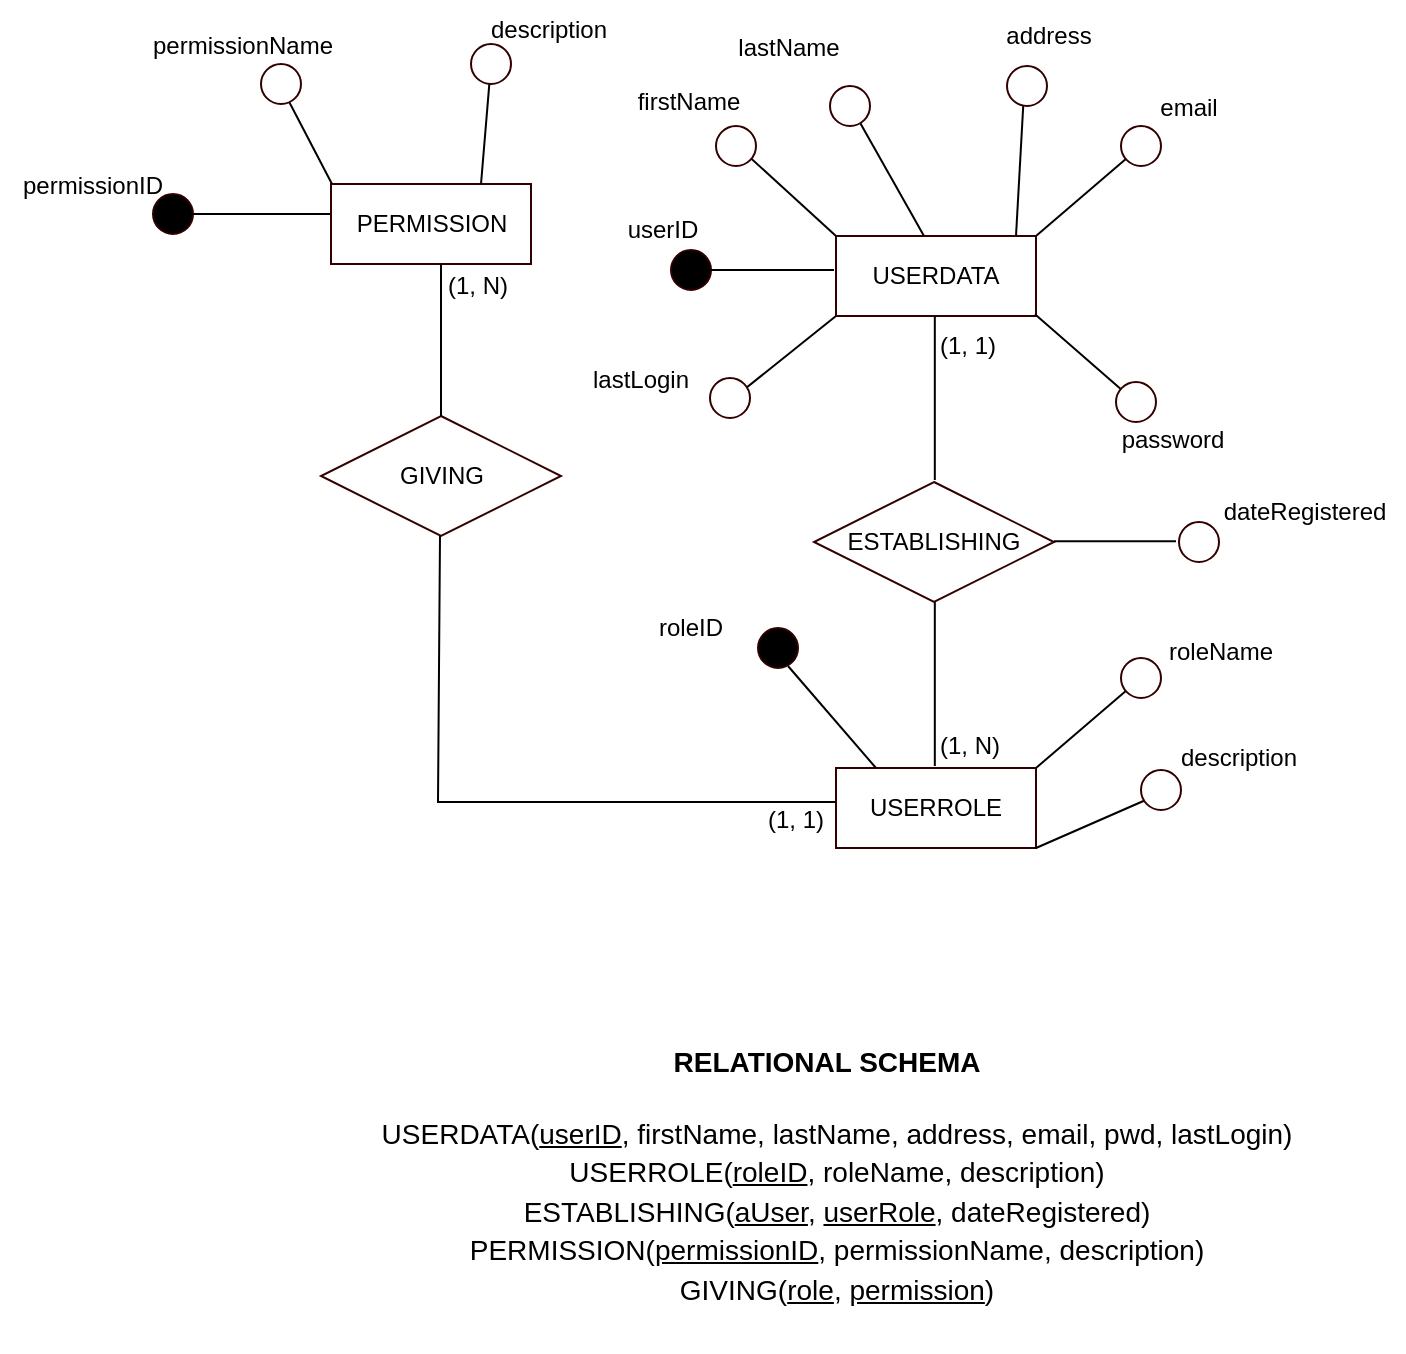 <mxfile version="24.6.1" type="device">
  <diagram id="R2lEEEUBdFMjLlhIrx00" name="Page-1">
    <mxGraphModel dx="1790" dy="-522" grid="1" gridSize="10" guides="1" tooltips="1" connect="1" arrows="1" fold="1" page="1" pageScale="1" pageWidth="850" pageHeight="1100" math="0" shadow="0" extFonts="Permanent Marker^https://fonts.googleapis.com/css?family=Permanent+Marker">
      <root>
        <mxCell id="0" />
        <mxCell id="1" parent="0" />
        <mxCell id="qnkbcpYswVgYUXXukxZf-1" style="edgeStyle=none;rounded=0;orthogonalLoop=1;jettySize=auto;html=1;exitX=0.75;exitY=0;exitDx=0;exitDy=0;startArrow=none;" parent="1" source="qnkbcpYswVgYUXXukxZf-7" edge="1">
          <mxGeometry relative="1" as="geometry">
            <mxPoint x="-356.5" y="1486" as="targetPoint" />
          </mxGeometry>
        </mxCell>
        <mxCell id="qnkbcpYswVgYUXXukxZf-3" value="PERMISSION" style="whiteSpace=wrap;html=1;align=center;shadow=0;sketch=0;fillStyle=solid;strokeColor=#330000;strokeWidth=1;fillColor=#FFFFFF;" parent="1" vertex="1">
          <mxGeometry x="-436.5" y="1546" width="100" height="40" as="geometry" />
        </mxCell>
        <mxCell id="qnkbcpYswVgYUXXukxZf-5" value="permissionName" style="text;html=1;align=center;verticalAlign=middle;resizable=0;points=[];autosize=1;strokeColor=none;fillColor=none;" parent="1" vertex="1">
          <mxGeometry x="-536.5" y="1462" width="110" height="30" as="geometry" />
        </mxCell>
        <mxCell id="qnkbcpYswVgYUXXukxZf-6" value="" style="edgeStyle=none;rounded=0;orthogonalLoop=1;jettySize=auto;html=1;exitX=0.75;exitY=0;exitDx=0;exitDy=0;endArrow=none;" parent="1" source="qnkbcpYswVgYUXXukxZf-3" target="qnkbcpYswVgYUXXukxZf-7" edge="1">
          <mxGeometry relative="1" as="geometry">
            <mxPoint x="-356.5" y="1486" as="targetPoint" />
            <mxPoint x="-361.5" y="1546" as="sourcePoint" />
          </mxGeometry>
        </mxCell>
        <mxCell id="qnkbcpYswVgYUXXukxZf-7" value="" style="ellipse;whiteSpace=wrap;html=1;fillColor=#FFFFFF;strokeColor=#330000;shadow=0;sketch=0;fillStyle=solid;strokeWidth=1;" parent="1" vertex="1">
          <mxGeometry x="-366.5" y="1476" width="20" height="20" as="geometry" />
        </mxCell>
        <mxCell id="qnkbcpYswVgYUXXukxZf-9" value="description" style="text;html=1;align=center;verticalAlign=middle;resizable=0;points=[];autosize=1;strokeColor=none;fillColor=none;" parent="1" vertex="1">
          <mxGeometry x="-368.5" y="1454" width="80" height="30" as="geometry" />
        </mxCell>
        <mxCell id="qnkbcpYswVgYUXXukxZf-21" value="GIVING" style="shape=rhombus;perimeter=rhombusPerimeter;whiteSpace=wrap;html=1;align=center;shadow=0;sketch=0;fillStyle=solid;strokeColor=#330000;strokeWidth=1;fillColor=#FFFFFF;" parent="1" vertex="1">
          <mxGeometry x="-441.5" y="1662" width="120" height="60" as="geometry" />
        </mxCell>
        <mxCell id="qnkbcpYswVgYUXXukxZf-22" value="" style="endArrow=none;html=1;rounded=0;" parent="1" target="qnkbcpYswVgYUXXukxZf-21" edge="1">
          <mxGeometry relative="1" as="geometry">
            <mxPoint x="-381.5" y="1586" as="sourcePoint" />
            <mxPoint x="-306.5" y="1586" as="targetPoint" />
          </mxGeometry>
        </mxCell>
        <mxCell id="qnkbcpYswVgYUXXukxZf-23" value="(1, N)" style="resizable=0;html=1;align=left;verticalAlign=bottom;shadow=0;sketch=0;fillStyle=solid;strokeColor=#330000;strokeWidth=1;fillColor=#FFFFFF;" parent="qnkbcpYswVgYUXXukxZf-22" connectable="0" vertex="1">
          <mxGeometry x="-1" relative="1" as="geometry">
            <mxPoint x="1" y="19" as="offset" />
          </mxGeometry>
        </mxCell>
        <mxCell id="qnkbcpYswVgYUXXukxZf-24" value="USERDATA" style="whiteSpace=wrap;html=1;align=center;shadow=0;sketch=0;fillStyle=solid;strokeColor=#330000;strokeWidth=1;fillColor=#FFFFFF;" parent="1" vertex="1">
          <mxGeometry x="-184" y="1572" width="100" height="40" as="geometry" />
        </mxCell>
        <mxCell id="qnkbcpYswVgYUXXukxZf-52" value="" style="endArrow=none;html=1;rounded=0;" parent="1" edge="1">
          <mxGeometry relative="1" as="geometry">
            <mxPoint x="-134.59" y="1694" as="sourcePoint" />
            <mxPoint x="-134.59" y="1612" as="targetPoint" />
          </mxGeometry>
        </mxCell>
        <mxCell id="qnkbcpYswVgYUXXukxZf-53" value="(1, 1)" style="resizable=0;html=1;align=left;verticalAlign=bottom;shadow=0;sketch=0;fillStyle=solid;strokeColor=#330000;strokeWidth=1;fillColor=#FFFFFF;" parent="qnkbcpYswVgYUXXukxZf-52" connectable="0" vertex="1">
          <mxGeometry x="-1" relative="1" as="geometry">
            <mxPoint x="1" y="-59" as="offset" />
          </mxGeometry>
        </mxCell>
        <mxCell id="qnkbcpYswVgYUXXukxZf-54" value="ESTABLISHING" style="shape=rhombus;perimeter=rhombusPerimeter;whiteSpace=wrap;html=1;align=center;shadow=0;sketch=0;fillStyle=solid;strokeColor=#330000;strokeWidth=1;fillColor=#FFFFFF;" parent="1" vertex="1">
          <mxGeometry x="-195" y="1695" width="120" height="60" as="geometry" />
        </mxCell>
        <mxCell id="qnkbcpYswVgYUXXukxZf-55" value="" style="endArrow=none;html=1;rounded=0;" parent="1" edge="1">
          <mxGeometry relative="1" as="geometry">
            <mxPoint x="-134.59" y="1837" as="sourcePoint" />
            <mxPoint x="-134.59" y="1755" as="targetPoint" />
          </mxGeometry>
        </mxCell>
        <mxCell id="qnkbcpYswVgYUXXukxZf-56" value="(1, N)" style="resizable=0;html=1;align=left;verticalAlign=bottom;shadow=0;sketch=0;fillStyle=solid;strokeColor=#330000;strokeWidth=1;fillColor=#FFFFFF;" parent="qnkbcpYswVgYUXXukxZf-55" connectable="0" vertex="1">
          <mxGeometry x="-1" relative="1" as="geometry">
            <mxPoint x="1" y="-2" as="offset" />
          </mxGeometry>
        </mxCell>
        <mxCell id="qnkbcpYswVgYUXXukxZf-57" value="USERROLE" style="whiteSpace=wrap;html=1;align=center;shadow=0;sketch=0;fillStyle=solid;strokeColor=#330000;strokeWidth=1;fillColor=#FFFFFF;" parent="1" vertex="1">
          <mxGeometry x="-184" y="1838" width="100" height="40" as="geometry" />
        </mxCell>
        <mxCell id="qnkbcpYswVgYUXXukxZf-64" value="" style="endArrow=none;html=1;rounded=0;" parent="1" edge="1">
          <mxGeometry width="50" height="50" relative="1" as="geometry">
            <mxPoint x="-164" y="1838" as="sourcePoint" />
            <mxPoint x="-208" y="1787" as="targetPoint" />
          </mxGeometry>
        </mxCell>
        <mxCell id="qnkbcpYswVgYUXXukxZf-65" value="" style="ellipse;whiteSpace=wrap;html=1;fillColor=#000000;strokeColor=#330000;shadow=0;sketch=0;fillStyle=solid;strokeWidth=1;" parent="1" vertex="1">
          <mxGeometry x="-223" y="1768" width="20" height="20" as="geometry" />
        </mxCell>
        <mxCell id="qnkbcpYswVgYUXXukxZf-66" value="roleID" style="text;html=1;align=center;verticalAlign=middle;resizable=0;points=[];autosize=1;strokeColor=none;fillColor=none;flipV=1;" parent="1" vertex="1">
          <mxGeometry x="-287" y="1753" width="60" height="30" as="geometry" />
        </mxCell>
        <mxCell id="qnkbcpYswVgYUXXukxZf-79" value="" style="endArrow=none;html=1;rounded=0;exitX=0;exitY=1;exitDx=0;exitDy=0;" parent="1" edge="1">
          <mxGeometry width="50" height="50" relative="1" as="geometry">
            <mxPoint x="-84.5" y="1611.071" as="sourcePoint" />
            <mxPoint x="-41.071" y="1649" as="targetPoint" />
          </mxGeometry>
        </mxCell>
        <mxCell id="qnkbcpYswVgYUXXukxZf-80" value="" style="ellipse;whiteSpace=wrap;html=1;aspect=fixed;shadow=0;sketch=0;fillStyle=solid;strokeColor=#330000;strokeWidth=1;fillColor=#FFFFFF;" parent="1" vertex="1">
          <mxGeometry x="-44" y="1645" width="20" height="20" as="geometry" />
        </mxCell>
        <mxCell id="qnkbcpYswVgYUXXukxZf-81" value="" style="endArrow=none;html=1;rounded=0;entryX=0.25;entryY=0;entryDx=0;entryDy=0;" parent="1" edge="1">
          <mxGeometry width="50" height="50" relative="1" as="geometry">
            <mxPoint x="-230" y="1530" as="sourcePoint" />
            <mxPoint x="-184" y="1572" as="targetPoint" />
          </mxGeometry>
        </mxCell>
        <mxCell id="qnkbcpYswVgYUXXukxZf-82" value="" style="ellipse;whiteSpace=wrap;html=1;aspect=fixed;shadow=0;sketch=0;fillStyle=solid;strokeColor=#330000;strokeWidth=1;fillColor=#FFFFFF;flipV=0;flipH=1;perimeterSpacing=0;" parent="1" vertex="1">
          <mxGeometry x="-244" y="1517" width="20" height="20" as="geometry" />
        </mxCell>
        <mxCell id="qnkbcpYswVgYUXXukxZf-83" value="firstName" style="text;html=1;align=center;verticalAlign=middle;resizable=0;points=[];autosize=1;strokeColor=none;fillColor=none;flipV=0;flipH=1;" parent="1" vertex="1">
          <mxGeometry x="-293.5" y="1490" width="70" height="30" as="geometry" />
        </mxCell>
        <mxCell id="qnkbcpYswVgYUXXukxZf-84" value="" style="endArrow=none;html=1;rounded=0;" parent="1" source="wjAkED6nvlg-zErOQbDe-1" edge="1">
          <mxGeometry width="50" height="50" relative="1" as="geometry">
            <mxPoint x="-30" y="1530" as="sourcePoint" />
            <mxPoint x="-84" y="1572" as="targetPoint" />
          </mxGeometry>
        </mxCell>
        <mxCell id="qnkbcpYswVgYUXXukxZf-91" value="password" style="text;html=1;align=center;verticalAlign=middle;resizable=0;points=[];autosize=1;strokeColor=none;fillColor=none;" parent="1" vertex="1">
          <mxGeometry x="-51.5" y="1659" width="70" height="30" as="geometry" />
        </mxCell>
        <mxCell id="qnkbcpYswVgYUXXukxZf-93" value="&lt;p style=&quot;line-height: 140%;&quot;&gt;USERDATA(&lt;u&gt;userID&lt;/u&gt;, firstName, lastName, address, email, pwd,&amp;nbsp;lastLogin)&lt;br&gt;USERROLE(&lt;u&gt;roleID&lt;/u&gt;, roleName, description)&lt;br style=&quot;border-color: var(--border-color);&quot;&gt;ESTABLISHING(&lt;u&gt;aUser&lt;/u&gt;, &lt;u&gt;userRole&lt;/u&gt;, dateRegistered)&lt;br&gt;PERMISSION(&lt;u&gt;permissionID&lt;/u&gt;, permissionName, description)&lt;br style=&quot;border-color: var(--border-color);&quot;&gt;GIVING(&lt;u&gt;role&lt;/u&gt;, &lt;u&gt;permission&lt;/u&gt;)&lt;br&gt;&lt;/p&gt;" style="text;html=1;align=center;verticalAlign=middle;resizable=0;points=[];autosize=1;strokeColor=none;fillColor=none;fontSize=14;" parent="1" vertex="1">
          <mxGeometry x="-424" y="1990" width="480" height="140" as="geometry" />
        </mxCell>
        <mxCell id="qnkbcpYswVgYUXXukxZf-94" value="&lt;b&gt;RELATIONAL SCHEMA&lt;/b&gt;" style="text;html=1;align=center;verticalAlign=middle;resizable=0;points=[];autosize=1;strokeColor=none;fillColor=none;fontSize=14;" parent="1" vertex="1">
          <mxGeometry x="-279" y="1970" width="180" height="30" as="geometry" />
        </mxCell>
        <mxCell id="qnkbcpYswVgYUXXukxZf-109" value="userID" style="text;html=1;align=center;verticalAlign=middle;resizable=0;points=[];autosize=1;strokeColor=none;fillColor=none;" parent="1" vertex="1">
          <mxGeometry x="-301.5" y="1554" width="60" height="30" as="geometry" />
        </mxCell>
        <mxCell id="qnkbcpYswVgYUXXukxZf-111" value="" style="ellipse;whiteSpace=wrap;html=1;fillColor=#000000;strokeColor=#330000;shadow=0;sketch=0;fillStyle=solid;strokeWidth=1;" parent="1" vertex="1">
          <mxGeometry x="-266.5" y="1579" width="20" height="20" as="geometry" />
        </mxCell>
        <mxCell id="_5VOcHzDF0HncIoxCs4c-4" value="" style="endArrow=none;html=1;rounded=0;" parent="1" edge="1">
          <mxGeometry relative="1" as="geometry">
            <mxPoint x="-184" y="1855" as="sourcePoint" />
            <mxPoint x="-382" y="1722" as="targetPoint" />
            <Array as="points">
              <mxPoint x="-313" y="1855" />
              <mxPoint x="-383" y="1855" />
            </Array>
          </mxGeometry>
        </mxCell>
        <mxCell id="_5VOcHzDF0HncIoxCs4c-5" value="(1, 1)" style="resizable=0;html=1;align=left;verticalAlign=bottom;shadow=0;sketch=0;fillStyle=solid;strokeColor=#330000;strokeWidth=1;fillColor=#FFFFFF;" parent="_5VOcHzDF0HncIoxCs4c-4" connectable="0" vertex="1">
          <mxGeometry x="-1" relative="1" as="geometry">
            <mxPoint x="-36" y="17" as="offset" />
          </mxGeometry>
        </mxCell>
        <mxCell id="_5VOcHzDF0HncIoxCs4c-7" value="" style="endArrow=none;html=1;rounded=0;" parent="1" edge="1">
          <mxGeometry width="50" height="50" relative="1" as="geometry">
            <mxPoint x="-234" y="1652" as="sourcePoint" />
            <mxPoint x="-184" y="1612" as="targetPoint" />
          </mxGeometry>
        </mxCell>
        <mxCell id="_5VOcHzDF0HncIoxCs4c-8" value="" style="ellipse;whiteSpace=wrap;html=1;aspect=fixed;shadow=0;sketch=0;fillStyle=solid;strokeColor=#330000;strokeWidth=1;fillColor=#FFFFFF;flipV=0;flipH=1;perimeterSpacing=0;" parent="1" vertex="1">
          <mxGeometry x="-247" y="1643" width="20" height="20" as="geometry" />
        </mxCell>
        <mxCell id="wjAkED6nvlg-zErOQbDe-2" value="" style="endArrow=none;html=1;rounded=0;" parent="1" edge="1">
          <mxGeometry width="50" height="50" relative="1" as="geometry">
            <mxPoint x="-251" y="1589" as="sourcePoint" />
            <mxPoint x="-185" y="1589" as="targetPoint" />
          </mxGeometry>
        </mxCell>
        <mxCell id="wjAkED6nvlg-zErOQbDe-15" value="permissionID" style="text;html=1;align=center;verticalAlign=middle;resizable=0;points=[];autosize=1;strokeColor=none;fillColor=none;" parent="1" vertex="1">
          <mxGeometry x="-601.5" y="1532" width="90" height="30" as="geometry" />
        </mxCell>
        <mxCell id="-YppC9jgTKOqmcyOlfuk-1" value="" style="endArrow=none;html=1;rounded=0;exitX=1;exitY=1;exitDx=0;exitDy=0;" parent="1" edge="1">
          <mxGeometry width="50" height="50" relative="1" as="geometry">
            <mxPoint x="-174.929" y="1510.071" as="sourcePoint" />
            <mxPoint x="-140" y="1572" as="targetPoint" />
          </mxGeometry>
        </mxCell>
        <mxCell id="-YppC9jgTKOqmcyOlfuk-3" value="" style="ellipse;whiteSpace=wrap;html=1;aspect=fixed;shadow=0;sketch=0;fillStyle=solid;strokeColor=#330000;strokeWidth=1;fillColor=#FFFFFF;" parent="1" vertex="1">
          <mxGeometry x="-187" y="1497" width="20" height="20" as="geometry" />
        </mxCell>
        <mxCell id="-YppC9jgTKOqmcyOlfuk-4" value="lastName" style="text;html=1;align=center;verticalAlign=middle;resizable=0;points=[];autosize=1;strokeColor=none;fillColor=none;" parent="1" vertex="1">
          <mxGeometry x="-243.5" y="1463" width="70" height="30" as="geometry" />
        </mxCell>
        <mxCell id="-YppC9jgTKOqmcyOlfuk-5" value="" style="endArrow=none;html=1;rounded=0;" parent="1" edge="1">
          <mxGeometry width="50" height="50" relative="1" as="geometry">
            <mxPoint x="-90" y="1500" as="sourcePoint" />
            <mxPoint x="-94" y="1572" as="targetPoint" />
          </mxGeometry>
        </mxCell>
        <mxCell id="-YppC9jgTKOqmcyOlfuk-6" value="" style="endArrow=none;html=1;rounded=0;" parent="1" target="wjAkED6nvlg-zErOQbDe-1" edge="1">
          <mxGeometry width="50" height="50" relative="1" as="geometry">
            <mxPoint x="-30" y="1530" as="sourcePoint" />
            <mxPoint x="-84" y="1572" as="targetPoint" />
          </mxGeometry>
        </mxCell>
        <mxCell id="wjAkED6nvlg-zErOQbDe-1" value="" style="ellipse;whiteSpace=wrap;html=1;aspect=fixed;shadow=0;sketch=0;fillStyle=solid;strokeColor=#330000;strokeWidth=1;fillColor=#FFFFFF;" parent="1" vertex="1">
          <mxGeometry x="-41.5" y="1517" width="20" height="20" as="geometry" />
        </mxCell>
        <mxCell id="-YppC9jgTKOqmcyOlfuk-7" value="email" style="text;html=1;align=center;verticalAlign=middle;resizable=0;points=[];autosize=1;strokeColor=none;fillColor=none;" parent="1" vertex="1">
          <mxGeometry x="-33.5" y="1493" width="50" height="30" as="geometry" />
        </mxCell>
        <mxCell id="-YppC9jgTKOqmcyOlfuk-8" value="" style="ellipse;whiteSpace=wrap;html=1;aspect=fixed;shadow=0;sketch=0;fillStyle=solid;strokeColor=#330000;strokeWidth=1;fillColor=#FFFFFF;" parent="1" vertex="1">
          <mxGeometry x="-98.5" y="1487" width="20" height="20" as="geometry" />
        </mxCell>
        <mxCell id="-YppC9jgTKOqmcyOlfuk-9" value="address" style="text;html=1;align=center;verticalAlign=middle;resizable=0;points=[];autosize=1;strokeColor=none;fillColor=none;" parent="1" vertex="1">
          <mxGeometry x="-113.5" y="1457" width="70" height="30" as="geometry" />
        </mxCell>
        <mxCell id="kMvXH88AtX4hsG0vRVF2-3" value="lastLogin" style="text;html=1;align=center;verticalAlign=middle;resizable=0;points=[];autosize=1;strokeColor=none;fillColor=none;" parent="1" vertex="1">
          <mxGeometry x="-317" y="1629" width="70" height="30" as="geometry" />
        </mxCell>
        <mxCell id="cG3RKszZ51yhbsZXyii4-1" value="" style="edgeStyle=none;rounded=0;orthogonalLoop=1;jettySize=auto;html=1;exitX=0.75;exitY=0;exitDx=0;exitDy=0;endArrow=none;" parent="1" edge="1">
          <mxGeometry relative="1" as="geometry">
            <mxPoint x="-14" y="1724.68" as="targetPoint" />
            <mxPoint x="-75" y="1724.68" as="sourcePoint" />
          </mxGeometry>
        </mxCell>
        <mxCell id="cG3RKszZ51yhbsZXyii4-2" value="" style="ellipse;whiteSpace=wrap;html=1;fillColor=#FFFFFF;strokeColor=#330000;shadow=0;sketch=0;fillStyle=solid;strokeWidth=1;" parent="1" vertex="1">
          <mxGeometry x="-12.5" y="1715" width="20" height="20" as="geometry" />
        </mxCell>
        <mxCell id="cG3RKszZ51yhbsZXyii4-3" value="dateRegistered" style="text;html=1;align=center;verticalAlign=middle;resizable=0;points=[];autosize=1;strokeColor=none;fillColor=none;" parent="1" vertex="1">
          <mxGeometry y="1695" width="100" height="30" as="geometry" />
        </mxCell>
        <mxCell id="cG3RKszZ51yhbsZXyii4-4" value="" style="endArrow=none;html=1;rounded=0;" parent="1" source="cG3RKszZ51yhbsZXyii4-6" edge="1">
          <mxGeometry width="50" height="50" relative="1" as="geometry">
            <mxPoint x="-30" y="1796" as="sourcePoint" />
            <mxPoint x="-84" y="1838" as="targetPoint" />
          </mxGeometry>
        </mxCell>
        <mxCell id="cG3RKszZ51yhbsZXyii4-5" value="" style="endArrow=none;html=1;rounded=0;" parent="1" target="cG3RKszZ51yhbsZXyii4-6" edge="1">
          <mxGeometry width="50" height="50" relative="1" as="geometry">
            <mxPoint x="-30" y="1796" as="sourcePoint" />
            <mxPoint x="-84" y="1838" as="targetPoint" />
          </mxGeometry>
        </mxCell>
        <mxCell id="cG3RKszZ51yhbsZXyii4-6" value="" style="ellipse;whiteSpace=wrap;html=1;aspect=fixed;shadow=0;sketch=0;fillStyle=solid;strokeColor=#330000;strokeWidth=1;fillColor=#FFFFFF;" parent="1" vertex="1">
          <mxGeometry x="-41.5" y="1783" width="20" height="20" as="geometry" />
        </mxCell>
        <mxCell id="cG3RKszZ51yhbsZXyii4-7" value="" style="endArrow=none;html=1;rounded=0;" parent="1" edge="1">
          <mxGeometry width="50" height="50" relative="1" as="geometry">
            <mxPoint x="-84" y="1878" as="sourcePoint" />
            <mxPoint x="-20" y="1850" as="targetPoint" />
          </mxGeometry>
        </mxCell>
        <mxCell id="cG3RKszZ51yhbsZXyii4-10" value="" style="ellipse;whiteSpace=wrap;html=1;aspect=fixed;shadow=0;sketch=0;fillStyle=solid;strokeColor=#330000;strokeWidth=1;fillColor=#FFFFFF;flipV=0;flipH=1;perimeterSpacing=0;" parent="1" vertex="1">
          <mxGeometry x="-31.5" y="1839" width="20" height="20" as="geometry" />
        </mxCell>
        <mxCell id="cG3RKszZ51yhbsZXyii4-11" value="roleName" style="text;html=1;align=center;verticalAlign=middle;resizable=0;points=[];autosize=1;strokeColor=none;fillColor=none;" parent="1" vertex="1">
          <mxGeometry x="-32" y="1765" width="80" height="30" as="geometry" />
        </mxCell>
        <mxCell id="cG3RKszZ51yhbsZXyii4-12" value="description" style="text;html=1;align=center;verticalAlign=middle;resizable=0;points=[];autosize=1;strokeColor=none;fillColor=none;" parent="1" vertex="1">
          <mxGeometry x="-23" y="1818" width="80" height="30" as="geometry" />
        </mxCell>
        <mxCell id="cG3RKszZ51yhbsZXyii4-14" value="" style="ellipse;whiteSpace=wrap;html=1;fillColor=#000000;strokeColor=#330000;shadow=0;sketch=0;fillStyle=solid;strokeWidth=1;" parent="1" vertex="1">
          <mxGeometry x="-525.5" y="1551" width="20" height="20" as="geometry" />
        </mxCell>
        <mxCell id="cG3RKszZ51yhbsZXyii4-17" value="" style="edgeStyle=none;rounded=0;orthogonalLoop=1;jettySize=auto;html=1;endArrow=none;" parent="1" edge="1">
          <mxGeometry relative="1" as="geometry">
            <mxPoint x="-517" y="1561" as="targetPoint" />
            <mxPoint x="-437" y="1561" as="sourcePoint" />
          </mxGeometry>
        </mxCell>
        <mxCell id="cG3RKszZ51yhbsZXyii4-18" value="" style="edgeStyle=none;rounded=0;orthogonalLoop=1;jettySize=auto;html=1;endArrow=none;" parent="1" edge="1">
          <mxGeometry relative="1" as="geometry">
            <mxPoint x="-436" y="1546" as="targetPoint" />
            <mxPoint x="-460" y="1500" as="sourcePoint" />
          </mxGeometry>
        </mxCell>
        <mxCell id="qnkbcpYswVgYUXXukxZf-8" value="" style="ellipse;whiteSpace=wrap;html=1;fillColor=#FFFFFF;strokeColor=#330000;shadow=0;sketch=0;fillStyle=solid;strokeWidth=1;" parent="1" vertex="1">
          <mxGeometry x="-471.5" y="1486" width="20" height="20" as="geometry" />
        </mxCell>
      </root>
    </mxGraphModel>
  </diagram>
</mxfile>
